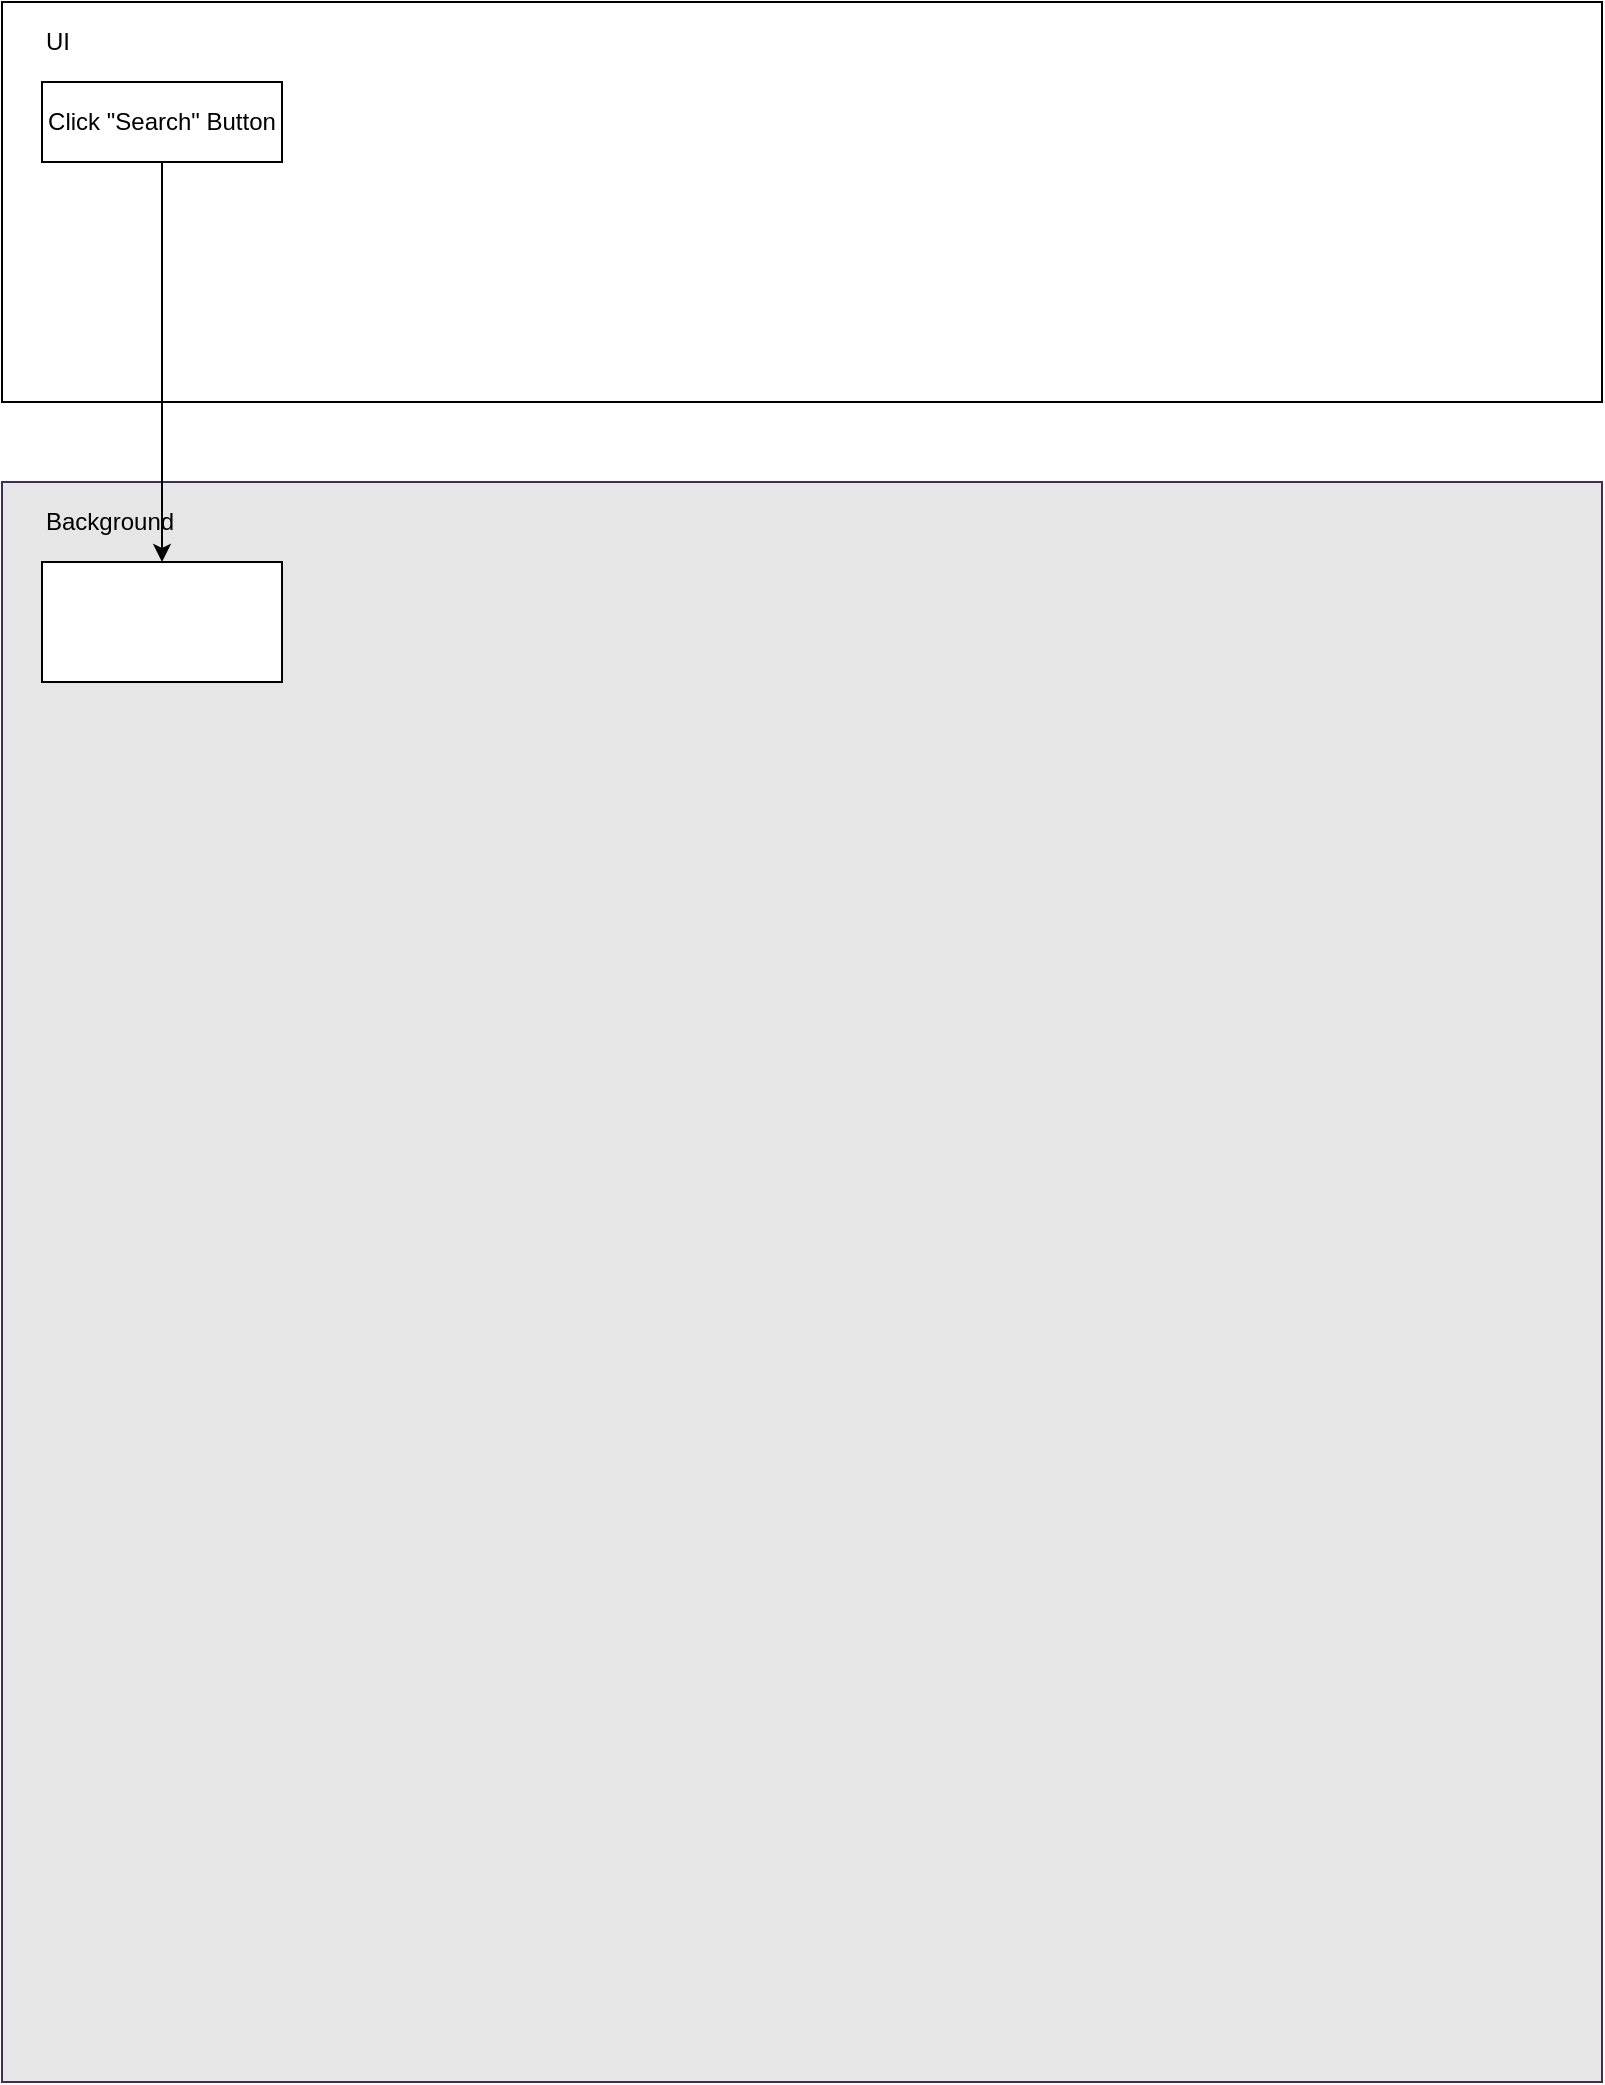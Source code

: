 <mxfile version="21.6.8" type="github">
  <diagram name="Page-1" id="zUeNjrl0LJf6a5AKmF9z">
    <mxGraphModel dx="1076" dy="932" grid="1" gridSize="10" guides="1" tooltips="1" connect="1" arrows="1" fold="1" page="1" pageScale="1" pageWidth="850" pageHeight="1100" math="0" shadow="0">
      <root>
        <mxCell id="0" />
        <mxCell id="1" parent="0" />
        <mxCell id="Z5TrTdGjUa1KkWwHx0h--9" value="" style="whiteSpace=wrap;html=1;" vertex="1" parent="1">
          <mxGeometry x="20" y="20" width="800" height="200" as="geometry" />
        </mxCell>
        <mxCell id="Z5TrTdGjUa1KkWwHx0h--6" value="" style="whiteSpace=wrap;html=1;fillColor=#E6E6E6;fontColor=#ffffff;strokeColor=#432D57;" vertex="1" parent="1">
          <mxGeometry x="20" y="260" width="800" height="800" as="geometry" />
        </mxCell>
        <mxCell id="4XXsGi44gCrg5FCcSx8l-1" value="Click &quot;Search&quot; Button" style="rounded=0;whiteSpace=wrap;html=1;" parent="1" vertex="1">
          <mxGeometry x="40" y="60" width="120" height="40" as="geometry" />
        </mxCell>
        <mxCell id="4XXsGi44gCrg5FCcSx8l-2" value="" style="endArrow=classic;html=1;rounded=0;exitX=0.5;exitY=1;exitDx=0;exitDy=0;entryX=0.5;entryY=0;entryDx=0;entryDy=0;" parent="1" source="4XXsGi44gCrg5FCcSx8l-1" target="z8quFnnqgvauZxEcoYG4-1" edge="1">
          <mxGeometry width="50" height="50" relative="1" as="geometry">
            <mxPoint x="100" y="120" as="sourcePoint" />
            <mxPoint x="80" y="120" as="targetPoint" />
          </mxGeometry>
        </mxCell>
        <mxCell id="z8quFnnqgvauZxEcoYG4-1" value="" style="rounded=0;whiteSpace=wrap;html=1;" parent="1" vertex="1">
          <mxGeometry x="40" y="300" width="120" height="60" as="geometry" />
        </mxCell>
        <mxCell id="Z5TrTdGjUa1KkWwHx0h--7" value="Background" style="text;html=1;align=left;verticalAlign=middle;whiteSpace=wrap;rounded=0;fillColor=none;fontColor=#000000;" vertex="1" parent="1">
          <mxGeometry x="40" y="260" width="100" height="40" as="geometry" />
        </mxCell>
        <mxCell id="Z5TrTdGjUa1KkWwHx0h--11" value="UI" style="text;html=1;align=left;verticalAlign=middle;whiteSpace=wrap;rounded=0;fillColor=none;fontColor=#000000;" vertex="1" parent="1">
          <mxGeometry x="40" y="20" width="50" height="40" as="geometry" />
        </mxCell>
      </root>
    </mxGraphModel>
  </diagram>
</mxfile>
